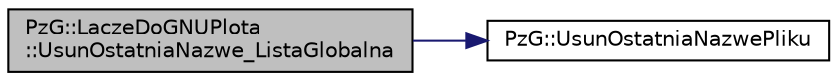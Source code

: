 digraph "PzG::LaczeDoGNUPlota::UsunOstatniaNazwe_ListaGlobalna"
{
  edge [fontname="Helvetica",fontsize="10",labelfontname="Helvetica",labelfontsize="10"];
  node [fontname="Helvetica",fontsize="10",shape=record];
  rankdir="LR";
  Node109 [label="PzG::LaczeDoGNUPlota\l::UsunOstatniaNazwe_ListaGlobalna",height=0.2,width=0.4,color="black", fillcolor="grey75", style="filled", fontcolor="black"];
  Node109 -> Node110 [color="midnightblue",fontsize="10",style="solid",fontname="Helvetica"];
  Node110 [label="PzG::UsunOstatniaNazwePliku",height=0.2,width=0.4,color="black", fillcolor="white", style="filled",URL="$namespace_pz_g.html#a3927f83244df8a7245e105150a9fb3b2",tooltip="Usuwa ostatnia nazwę pliku z listy plików do rysowania. "];
}
